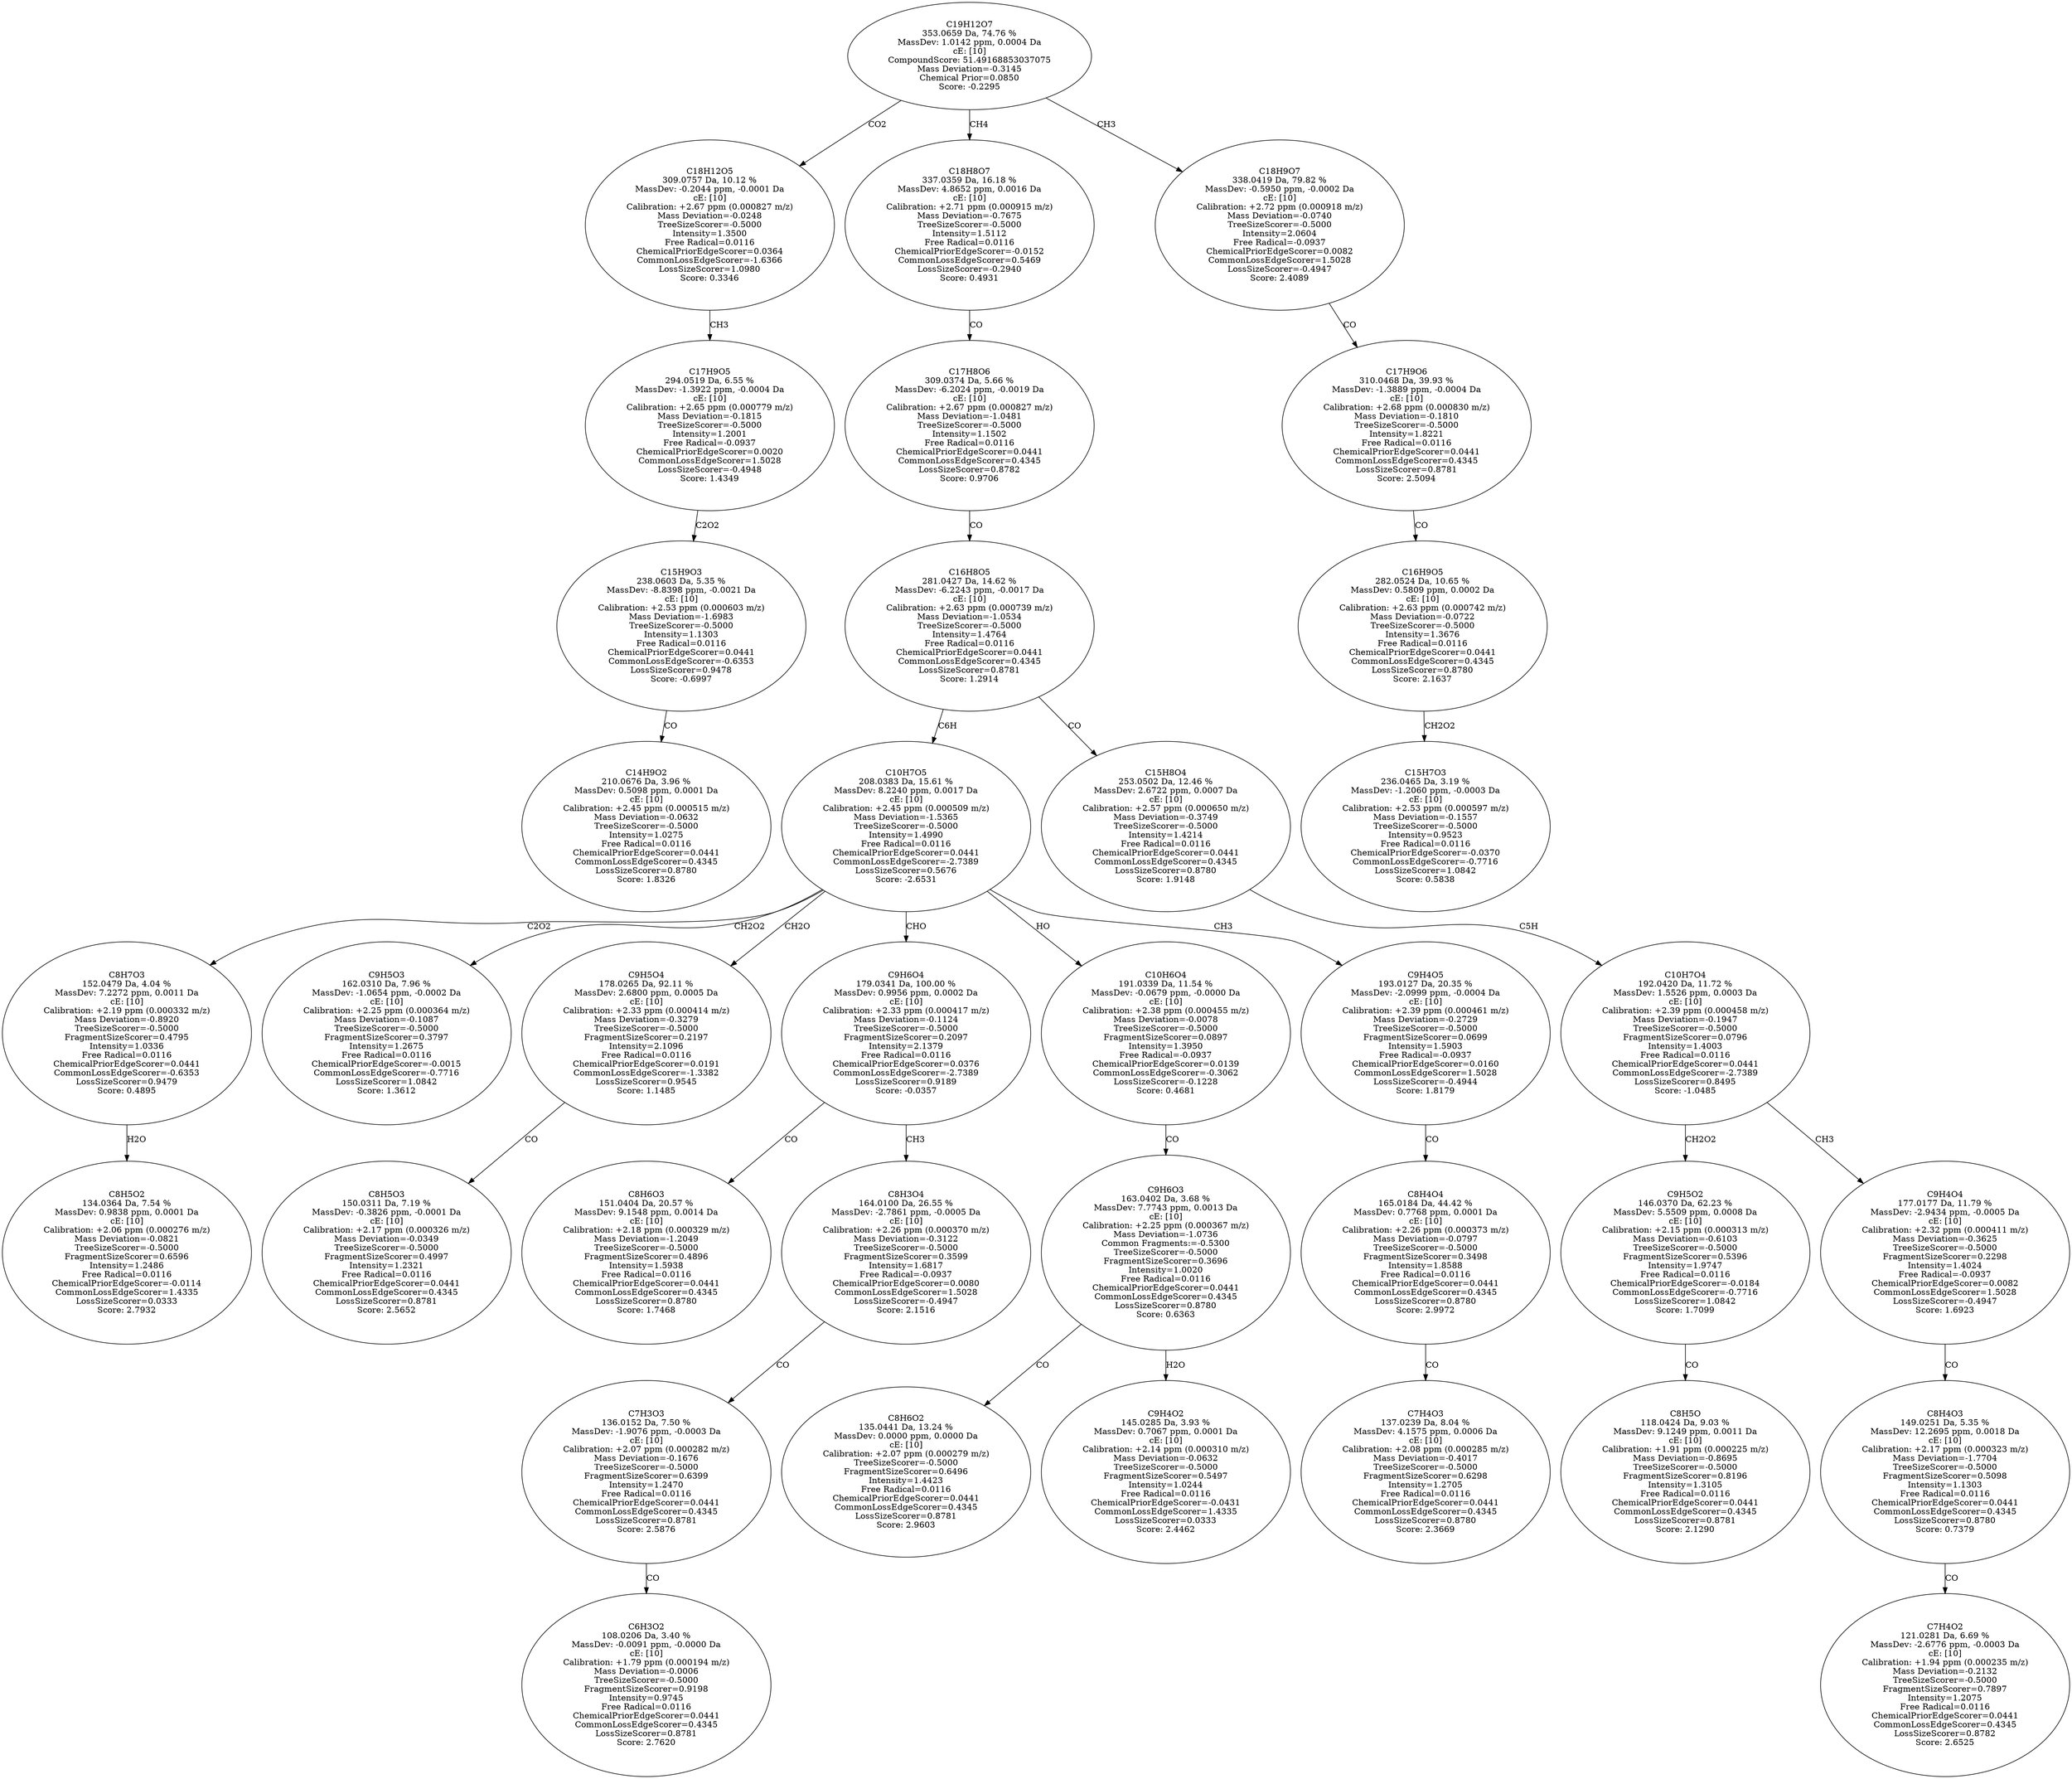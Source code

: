 strict digraph {
v1 [label="C14H9O2\n210.0676 Da, 3.96 %\nMassDev: 0.5098 ppm, 0.0001 Da\ncE: [10]\nCalibration: +2.45 ppm (0.000515 m/z)\nMass Deviation=-0.0632\nTreeSizeScorer=-0.5000\nIntensity=1.0275\nFree Radical=0.0116\nChemicalPriorEdgeScorer=0.0441\nCommonLossEdgeScorer=0.4345\nLossSizeScorer=0.8780\nScore: 1.8326"];
v2 [label="C15H9O3\n238.0603 Da, 5.35 %\nMassDev: -8.8398 ppm, -0.0021 Da\ncE: [10]\nCalibration: +2.53 ppm (0.000603 m/z)\nMass Deviation=-1.6983\nTreeSizeScorer=-0.5000\nIntensity=1.1303\nFree Radical=0.0116\nChemicalPriorEdgeScorer=0.0441\nCommonLossEdgeScorer=-0.6353\nLossSizeScorer=0.9478\nScore: -0.6997"];
v3 [label="C17H9O5\n294.0519 Da, 6.55 %\nMassDev: -1.3922 ppm, -0.0004 Da\ncE: [10]\nCalibration: +2.65 ppm (0.000779 m/z)\nMass Deviation=-0.1815\nTreeSizeScorer=-0.5000\nIntensity=1.2001\nFree Radical=-0.0937\nChemicalPriorEdgeScorer=0.0020\nCommonLossEdgeScorer=1.5028\nLossSizeScorer=-0.4948\nScore: 1.4349"];
v4 [label="C18H12O5\n309.0757 Da, 10.12 %\nMassDev: -0.2044 ppm, -0.0001 Da\ncE: [10]\nCalibration: +2.67 ppm (0.000827 m/z)\nMass Deviation=-0.0248\nTreeSizeScorer=-0.5000\nIntensity=1.3500\nFree Radical=0.0116\nChemicalPriorEdgeScorer=0.0364\nCommonLossEdgeScorer=-1.6366\nLossSizeScorer=1.0980\nScore: 0.3346"];
v5 [label="C8H5O2\n134.0364 Da, 7.54 %\nMassDev: 0.9838 ppm, 0.0001 Da\ncE: [10]\nCalibration: +2.06 ppm (0.000276 m/z)\nMass Deviation=-0.0821\nTreeSizeScorer=-0.5000\nFragmentSizeScorer=0.6596\nIntensity=1.2486\nFree Radical=0.0116\nChemicalPriorEdgeScorer=-0.0114\nCommonLossEdgeScorer=1.4335\nLossSizeScorer=0.0333\nScore: 2.7932"];
v6 [label="C8H7O3\n152.0479 Da, 4.04 %\nMassDev: 7.2272 ppm, 0.0011 Da\ncE: [10]\nCalibration: +2.19 ppm (0.000332 m/z)\nMass Deviation=-0.8920\nTreeSizeScorer=-0.5000\nFragmentSizeScorer=0.4795\nIntensity=1.0336\nFree Radical=0.0116\nChemicalPriorEdgeScorer=0.0441\nCommonLossEdgeScorer=-0.6353\nLossSizeScorer=0.9479\nScore: 0.4895"];
v7 [label="C9H5O3\n162.0310 Da, 7.96 %\nMassDev: -1.0654 ppm, -0.0002 Da\ncE: [10]\nCalibration: +2.25 ppm (0.000364 m/z)\nMass Deviation=-0.1087\nTreeSizeScorer=-0.5000\nFragmentSizeScorer=0.3797\nIntensity=1.2675\nFree Radical=0.0116\nChemicalPriorEdgeScorer=-0.0015\nCommonLossEdgeScorer=-0.7716\nLossSizeScorer=1.0842\nScore: 1.3612"];
v8 [label="C8H5O3\n150.0311 Da, 7.19 %\nMassDev: -0.3826 ppm, -0.0001 Da\ncE: [10]\nCalibration: +2.17 ppm (0.000326 m/z)\nMass Deviation=-0.0349\nTreeSizeScorer=-0.5000\nFragmentSizeScorer=0.4997\nIntensity=1.2321\nFree Radical=0.0116\nChemicalPriorEdgeScorer=0.0441\nCommonLossEdgeScorer=0.4345\nLossSizeScorer=0.8781\nScore: 2.5652"];
v9 [label="C9H5O4\n178.0265 Da, 92.11 %\nMassDev: 2.6800 ppm, 0.0005 Da\ncE: [10]\nCalibration: +2.33 ppm (0.000414 m/z)\nMass Deviation=-0.3279\nTreeSizeScorer=-0.5000\nFragmentSizeScorer=0.2197\nIntensity=2.1096\nFree Radical=0.0116\nChemicalPriorEdgeScorer=0.0191\nCommonLossEdgeScorer=-1.3382\nLossSizeScorer=0.9545\nScore: 1.1485"];
v10 [label="C8H6O3\n151.0404 Da, 20.57 %\nMassDev: 9.1548 ppm, 0.0014 Da\ncE: [10]\nCalibration: +2.18 ppm (0.000329 m/z)\nMass Deviation=-1.2049\nTreeSizeScorer=-0.5000\nFragmentSizeScorer=0.4896\nIntensity=1.5938\nFree Radical=0.0116\nChemicalPriorEdgeScorer=0.0441\nCommonLossEdgeScorer=0.4345\nLossSizeScorer=0.8780\nScore: 1.7468"];
v11 [label="C6H3O2\n108.0206 Da, 3.40 %\nMassDev: -0.0091 ppm, -0.0000 Da\ncE: [10]\nCalibration: +1.79 ppm (0.000194 m/z)\nMass Deviation=-0.0006\nTreeSizeScorer=-0.5000\nFragmentSizeScorer=0.9198\nIntensity=0.9745\nFree Radical=0.0116\nChemicalPriorEdgeScorer=0.0441\nCommonLossEdgeScorer=0.4345\nLossSizeScorer=0.8781\nScore: 2.7620"];
v12 [label="C7H3O3\n136.0152 Da, 7.50 %\nMassDev: -1.9076 ppm, -0.0003 Da\ncE: [10]\nCalibration: +2.07 ppm (0.000282 m/z)\nMass Deviation=-0.1676\nTreeSizeScorer=-0.5000\nFragmentSizeScorer=0.6399\nIntensity=1.2470\nFree Radical=0.0116\nChemicalPriorEdgeScorer=0.0441\nCommonLossEdgeScorer=0.4345\nLossSizeScorer=0.8781\nScore: 2.5876"];
v13 [label="C8H3O4\n164.0100 Da, 26.55 %\nMassDev: -2.7861 ppm, -0.0005 Da\ncE: [10]\nCalibration: +2.26 ppm (0.000370 m/z)\nMass Deviation=-0.3122\nTreeSizeScorer=-0.5000\nFragmentSizeScorer=0.3599\nIntensity=1.6817\nFree Radical=-0.0937\nChemicalPriorEdgeScorer=0.0080\nCommonLossEdgeScorer=1.5028\nLossSizeScorer=-0.4947\nScore: 2.1516"];
v14 [label="C9H6O4\n179.0341 Da, 100.00 %\nMassDev: 0.9956 ppm, 0.0002 Da\ncE: [10]\nCalibration: +2.33 ppm (0.000417 m/z)\nMass Deviation=-0.1124\nTreeSizeScorer=-0.5000\nFragmentSizeScorer=0.2097\nIntensity=2.1379\nFree Radical=0.0116\nChemicalPriorEdgeScorer=0.0376\nCommonLossEdgeScorer=-2.7389\nLossSizeScorer=0.9189\nScore: -0.0357"];
v15 [label="C8H6O2\n135.0441 Da, 13.24 %\nMassDev: 0.0000 ppm, 0.0000 Da\ncE: [10]\nCalibration: +2.07 ppm (0.000279 m/z)\nTreeSizeScorer=-0.5000\nFragmentSizeScorer=0.6496\nIntensity=1.4423\nFree Radical=0.0116\nChemicalPriorEdgeScorer=0.0441\nCommonLossEdgeScorer=0.4345\nLossSizeScorer=0.8781\nScore: 2.9603"];
v16 [label="C9H4O2\n145.0285 Da, 3.93 %\nMassDev: 0.7067 ppm, 0.0001 Da\ncE: [10]\nCalibration: +2.14 ppm (0.000310 m/z)\nMass Deviation=-0.0632\nTreeSizeScorer=-0.5000\nFragmentSizeScorer=0.5497\nIntensity=1.0244\nFree Radical=0.0116\nChemicalPriorEdgeScorer=-0.0431\nCommonLossEdgeScorer=1.4335\nLossSizeScorer=0.0333\nScore: 2.4462"];
v17 [label="C9H6O3\n163.0402 Da, 3.68 %\nMassDev: 7.7743 ppm, 0.0013 Da\ncE: [10]\nCalibration: +2.25 ppm (0.000367 m/z)\nMass Deviation=-1.0736\nCommon Fragments:=-0.5300\nTreeSizeScorer=-0.5000\nFragmentSizeScorer=0.3696\nIntensity=1.0020\nFree Radical=0.0116\nChemicalPriorEdgeScorer=0.0441\nCommonLossEdgeScorer=0.4345\nLossSizeScorer=0.8780\nScore: 0.6363"];
v18 [label="C10H6O4\n191.0339 Da, 11.54 %\nMassDev: -0.0679 ppm, -0.0000 Da\ncE: [10]\nCalibration: +2.38 ppm (0.000455 m/z)\nMass Deviation=-0.0078\nTreeSizeScorer=-0.5000\nFragmentSizeScorer=0.0897\nIntensity=1.3950\nFree Radical=-0.0937\nChemicalPriorEdgeScorer=0.0139\nCommonLossEdgeScorer=-0.3062\nLossSizeScorer=-0.1228\nScore: 0.4681"];
v19 [label="C7H4O3\n137.0239 Da, 8.04 %\nMassDev: 4.1575 ppm, 0.0006 Da\ncE: [10]\nCalibration: +2.08 ppm (0.000285 m/z)\nMass Deviation=-0.4017\nTreeSizeScorer=-0.5000\nFragmentSizeScorer=0.6298\nIntensity=1.2705\nFree Radical=0.0116\nChemicalPriorEdgeScorer=0.0441\nCommonLossEdgeScorer=0.4345\nLossSizeScorer=0.8780\nScore: 2.3669"];
v20 [label="C8H4O4\n165.0184 Da, 44.42 %\nMassDev: 0.7768 ppm, 0.0001 Da\ncE: [10]\nCalibration: +2.26 ppm (0.000373 m/z)\nMass Deviation=-0.0797\nTreeSizeScorer=-0.5000\nFragmentSizeScorer=0.3498\nIntensity=1.8588\nFree Radical=0.0116\nChemicalPriorEdgeScorer=0.0441\nCommonLossEdgeScorer=0.4345\nLossSizeScorer=0.8780\nScore: 2.9972"];
v21 [label="C9H4O5\n193.0127 Da, 20.35 %\nMassDev: -2.0999 ppm, -0.0004 Da\ncE: [10]\nCalibration: +2.39 ppm (0.000461 m/z)\nMass Deviation=-0.2729\nTreeSizeScorer=-0.5000\nFragmentSizeScorer=0.0699\nIntensity=1.5903\nFree Radical=-0.0937\nChemicalPriorEdgeScorer=0.0160\nCommonLossEdgeScorer=1.5028\nLossSizeScorer=-0.4944\nScore: 1.8179"];
v22 [label="C10H7O5\n208.0383 Da, 15.61 %\nMassDev: 8.2240 ppm, 0.0017 Da\ncE: [10]\nCalibration: +2.45 ppm (0.000509 m/z)\nMass Deviation=-1.5365\nTreeSizeScorer=-0.5000\nIntensity=1.4990\nFree Radical=0.0116\nChemicalPriorEdgeScorer=0.0441\nCommonLossEdgeScorer=-2.7389\nLossSizeScorer=0.5676\nScore: -2.6531"];
v23 [label="C8H5O\n118.0424 Da, 9.03 %\nMassDev: 9.1249 ppm, 0.0011 Da\ncE: [10]\nCalibration: +1.91 ppm (0.000225 m/z)\nMass Deviation=-0.8695\nTreeSizeScorer=-0.5000\nFragmentSizeScorer=0.8196\nIntensity=1.3105\nFree Radical=0.0116\nChemicalPriorEdgeScorer=0.0441\nCommonLossEdgeScorer=0.4345\nLossSizeScorer=0.8781\nScore: 2.1290"];
v24 [label="C9H5O2\n146.0370 Da, 62.23 %\nMassDev: 5.5509 ppm, 0.0008 Da\ncE: [10]\nCalibration: +2.15 ppm (0.000313 m/z)\nMass Deviation=-0.6103\nTreeSizeScorer=-0.5000\nFragmentSizeScorer=0.5396\nIntensity=1.9747\nFree Radical=0.0116\nChemicalPriorEdgeScorer=-0.0184\nCommonLossEdgeScorer=-0.7716\nLossSizeScorer=1.0842\nScore: 1.7099"];
v25 [label="C7H4O2\n121.0281 Da, 6.69 %\nMassDev: -2.6776 ppm, -0.0003 Da\ncE: [10]\nCalibration: +1.94 ppm (0.000235 m/z)\nMass Deviation=-0.2132\nTreeSizeScorer=-0.5000\nFragmentSizeScorer=0.7897\nIntensity=1.2075\nFree Radical=0.0116\nChemicalPriorEdgeScorer=0.0441\nCommonLossEdgeScorer=0.4345\nLossSizeScorer=0.8782\nScore: 2.6525"];
v26 [label="C8H4O3\n149.0251 Da, 5.35 %\nMassDev: 12.2695 ppm, 0.0018 Da\ncE: [10]\nCalibration: +2.17 ppm (0.000323 m/z)\nMass Deviation=-1.7704\nTreeSizeScorer=-0.5000\nFragmentSizeScorer=0.5098\nIntensity=1.1303\nFree Radical=0.0116\nChemicalPriorEdgeScorer=0.0441\nCommonLossEdgeScorer=0.4345\nLossSizeScorer=0.8780\nScore: 0.7379"];
v27 [label="C9H4O4\n177.0177 Da, 11.79 %\nMassDev: -2.9434 ppm, -0.0005 Da\ncE: [10]\nCalibration: +2.32 ppm (0.000411 m/z)\nMass Deviation=-0.3625\nTreeSizeScorer=-0.5000\nFragmentSizeScorer=0.2298\nIntensity=1.4024\nFree Radical=-0.0937\nChemicalPriorEdgeScorer=0.0082\nCommonLossEdgeScorer=1.5028\nLossSizeScorer=-0.4947\nScore: 1.6923"];
v28 [label="C10H7O4\n192.0420 Da, 11.72 %\nMassDev: 1.5526 ppm, 0.0003 Da\ncE: [10]\nCalibration: +2.39 ppm (0.000458 m/z)\nMass Deviation=-0.1947\nTreeSizeScorer=-0.5000\nFragmentSizeScorer=0.0796\nIntensity=1.4003\nFree Radical=0.0116\nChemicalPriorEdgeScorer=0.0441\nCommonLossEdgeScorer=-2.7389\nLossSizeScorer=0.8495\nScore: -1.0485"];
v29 [label="C15H8O4\n253.0502 Da, 12.46 %\nMassDev: 2.6722 ppm, 0.0007 Da\ncE: [10]\nCalibration: +2.57 ppm (0.000650 m/z)\nMass Deviation=-0.3749\nTreeSizeScorer=-0.5000\nIntensity=1.4214\nFree Radical=0.0116\nChemicalPriorEdgeScorer=0.0441\nCommonLossEdgeScorer=0.4345\nLossSizeScorer=0.8780\nScore: 1.9148"];
v30 [label="C16H8O5\n281.0427 Da, 14.62 %\nMassDev: -6.2243 ppm, -0.0017 Da\ncE: [10]\nCalibration: +2.63 ppm (0.000739 m/z)\nMass Deviation=-1.0534\nTreeSizeScorer=-0.5000\nIntensity=1.4764\nFree Radical=0.0116\nChemicalPriorEdgeScorer=0.0441\nCommonLossEdgeScorer=0.4345\nLossSizeScorer=0.8781\nScore: 1.2914"];
v31 [label="C17H8O6\n309.0374 Da, 5.66 %\nMassDev: -6.2024 ppm, -0.0019 Da\ncE: [10]\nCalibration: +2.67 ppm (0.000827 m/z)\nMass Deviation=-1.0481\nTreeSizeScorer=-0.5000\nIntensity=1.1502\nFree Radical=0.0116\nChemicalPriorEdgeScorer=0.0441\nCommonLossEdgeScorer=0.4345\nLossSizeScorer=0.8782\nScore: 0.9706"];
v32 [label="C18H8O7\n337.0359 Da, 16.18 %\nMassDev: 4.8652 ppm, 0.0016 Da\ncE: [10]\nCalibration: +2.71 ppm (0.000915 m/z)\nMass Deviation=-0.7675\nTreeSizeScorer=-0.5000\nIntensity=1.5112\nFree Radical=0.0116\nChemicalPriorEdgeScorer=-0.0152\nCommonLossEdgeScorer=0.5469\nLossSizeScorer=-0.2940\nScore: 0.4931"];
v33 [label="C15H7O3\n236.0465 Da, 3.19 %\nMassDev: -1.2060 ppm, -0.0003 Da\ncE: [10]\nCalibration: +2.53 ppm (0.000597 m/z)\nMass Deviation=-0.1557\nTreeSizeScorer=-0.5000\nIntensity=0.9523\nFree Radical=0.0116\nChemicalPriorEdgeScorer=-0.0370\nCommonLossEdgeScorer=-0.7716\nLossSizeScorer=1.0842\nScore: 0.5838"];
v34 [label="C16H9O5\n282.0524 Da, 10.65 %\nMassDev: 0.5809 ppm, 0.0002 Da\ncE: [10]\nCalibration: +2.63 ppm (0.000742 m/z)\nMass Deviation=-0.0722\nTreeSizeScorer=-0.5000\nIntensity=1.3676\nFree Radical=0.0116\nChemicalPriorEdgeScorer=0.0441\nCommonLossEdgeScorer=0.4345\nLossSizeScorer=0.8780\nScore: 2.1637"];
v35 [label="C17H9O6\n310.0468 Da, 39.93 %\nMassDev: -1.3889 ppm, -0.0004 Da\ncE: [10]\nCalibration: +2.68 ppm (0.000830 m/z)\nMass Deviation=-0.1810\nTreeSizeScorer=-0.5000\nIntensity=1.8221\nFree Radical=0.0116\nChemicalPriorEdgeScorer=0.0441\nCommonLossEdgeScorer=0.4345\nLossSizeScorer=0.8781\nScore: 2.5094"];
v36 [label="C18H9O7\n338.0419 Da, 79.82 %\nMassDev: -0.5950 ppm, -0.0002 Da\ncE: [10]\nCalibration: +2.72 ppm (0.000918 m/z)\nMass Deviation=-0.0740\nTreeSizeScorer=-0.5000\nIntensity=2.0604\nFree Radical=-0.0937\nChemicalPriorEdgeScorer=0.0082\nCommonLossEdgeScorer=1.5028\nLossSizeScorer=-0.4947\nScore: 2.4089"];
v37 [label="C19H12O7\n353.0659 Da, 74.76 %\nMassDev: 1.0142 ppm, 0.0004 Da\ncE: [10]\nCompoundScore: 51.49168853037075\nMass Deviation=-0.3145\nChemical Prior=0.0850\nScore: -0.2295"];
v2 -> v1 [label="CO"];
v3 -> v2 [label="C2O2"];
v4 -> v3 [label="CH3"];
v37 -> v4 [label="CO2"];
v6 -> v5 [label="H2O"];
v22 -> v6 [label="C2O2"];
v22 -> v7 [label="CH2O2"];
v9 -> v8 [label="CO"];
v22 -> v9 [label="CH2O"];
v14 -> v10 [label="CO"];
v12 -> v11 [label="CO"];
v13 -> v12 [label="CO"];
v14 -> v13 [label="CH3"];
v22 -> v14 [label="CHO"];
v17 -> v15 [label="CO"];
v17 -> v16 [label="H2O"];
v18 -> v17 [label="CO"];
v22 -> v18 [label="HO"];
v20 -> v19 [label="CO"];
v21 -> v20 [label="CO"];
v22 -> v21 [label="CH3"];
v30 -> v22 [label="C6H"];
v24 -> v23 [label="CO"];
v28 -> v24 [label="CH2O2"];
v26 -> v25 [label="CO"];
v27 -> v26 [label="CO"];
v28 -> v27 [label="CH3"];
v29 -> v28 [label="C5H"];
v30 -> v29 [label="CO"];
v31 -> v30 [label="CO"];
v32 -> v31 [label="CO"];
v37 -> v32 [label="CH4"];
v34 -> v33 [label="CH2O2"];
v35 -> v34 [label="CO"];
v36 -> v35 [label="CO"];
v37 -> v36 [label="CH3"];
}